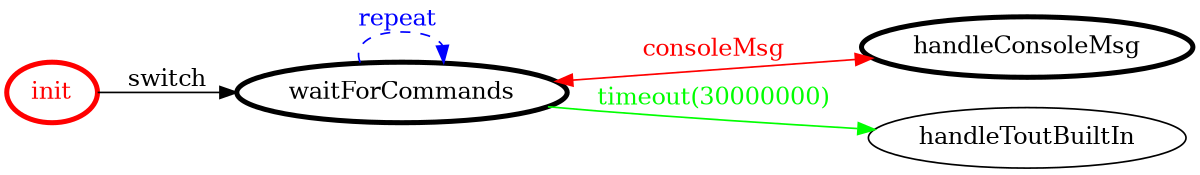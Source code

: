 /*
*
* A GraphViz DOT FSM description 
* Please use a GraphViz visualizer (like http://www.webgraphviz.com)
*  
*/

digraph finite_state_machine {
	rankdir=LR
	size="8,5"
	
	init [ color = red ][ fontcolor = red ][ penwidth = 3 ]
	waitForCommands [ color = black ][ fontcolor = black ][ penwidth = 3 ]
	handleConsoleMsg [ color = black ][ fontcolor = black ][ penwidth = 3 ]
	
	waitForCommands -> handleConsoleMsg [ label = "consoleMsg" ][ color = red ][ fontcolor = red ][ dir = both ]
	waitForCommands -> handleToutBuiltIn [ label = "timeout(30000000)" ][ color = green ][ fontcolor = green ]
	waitForCommands -> waitForCommands [ label = "repeat "][ style = dashed ][ color = blue ][ fontcolor = blue ]
	init -> waitForCommands [ label = "switch" ][ color = black ][ fontcolor = black ]
}
